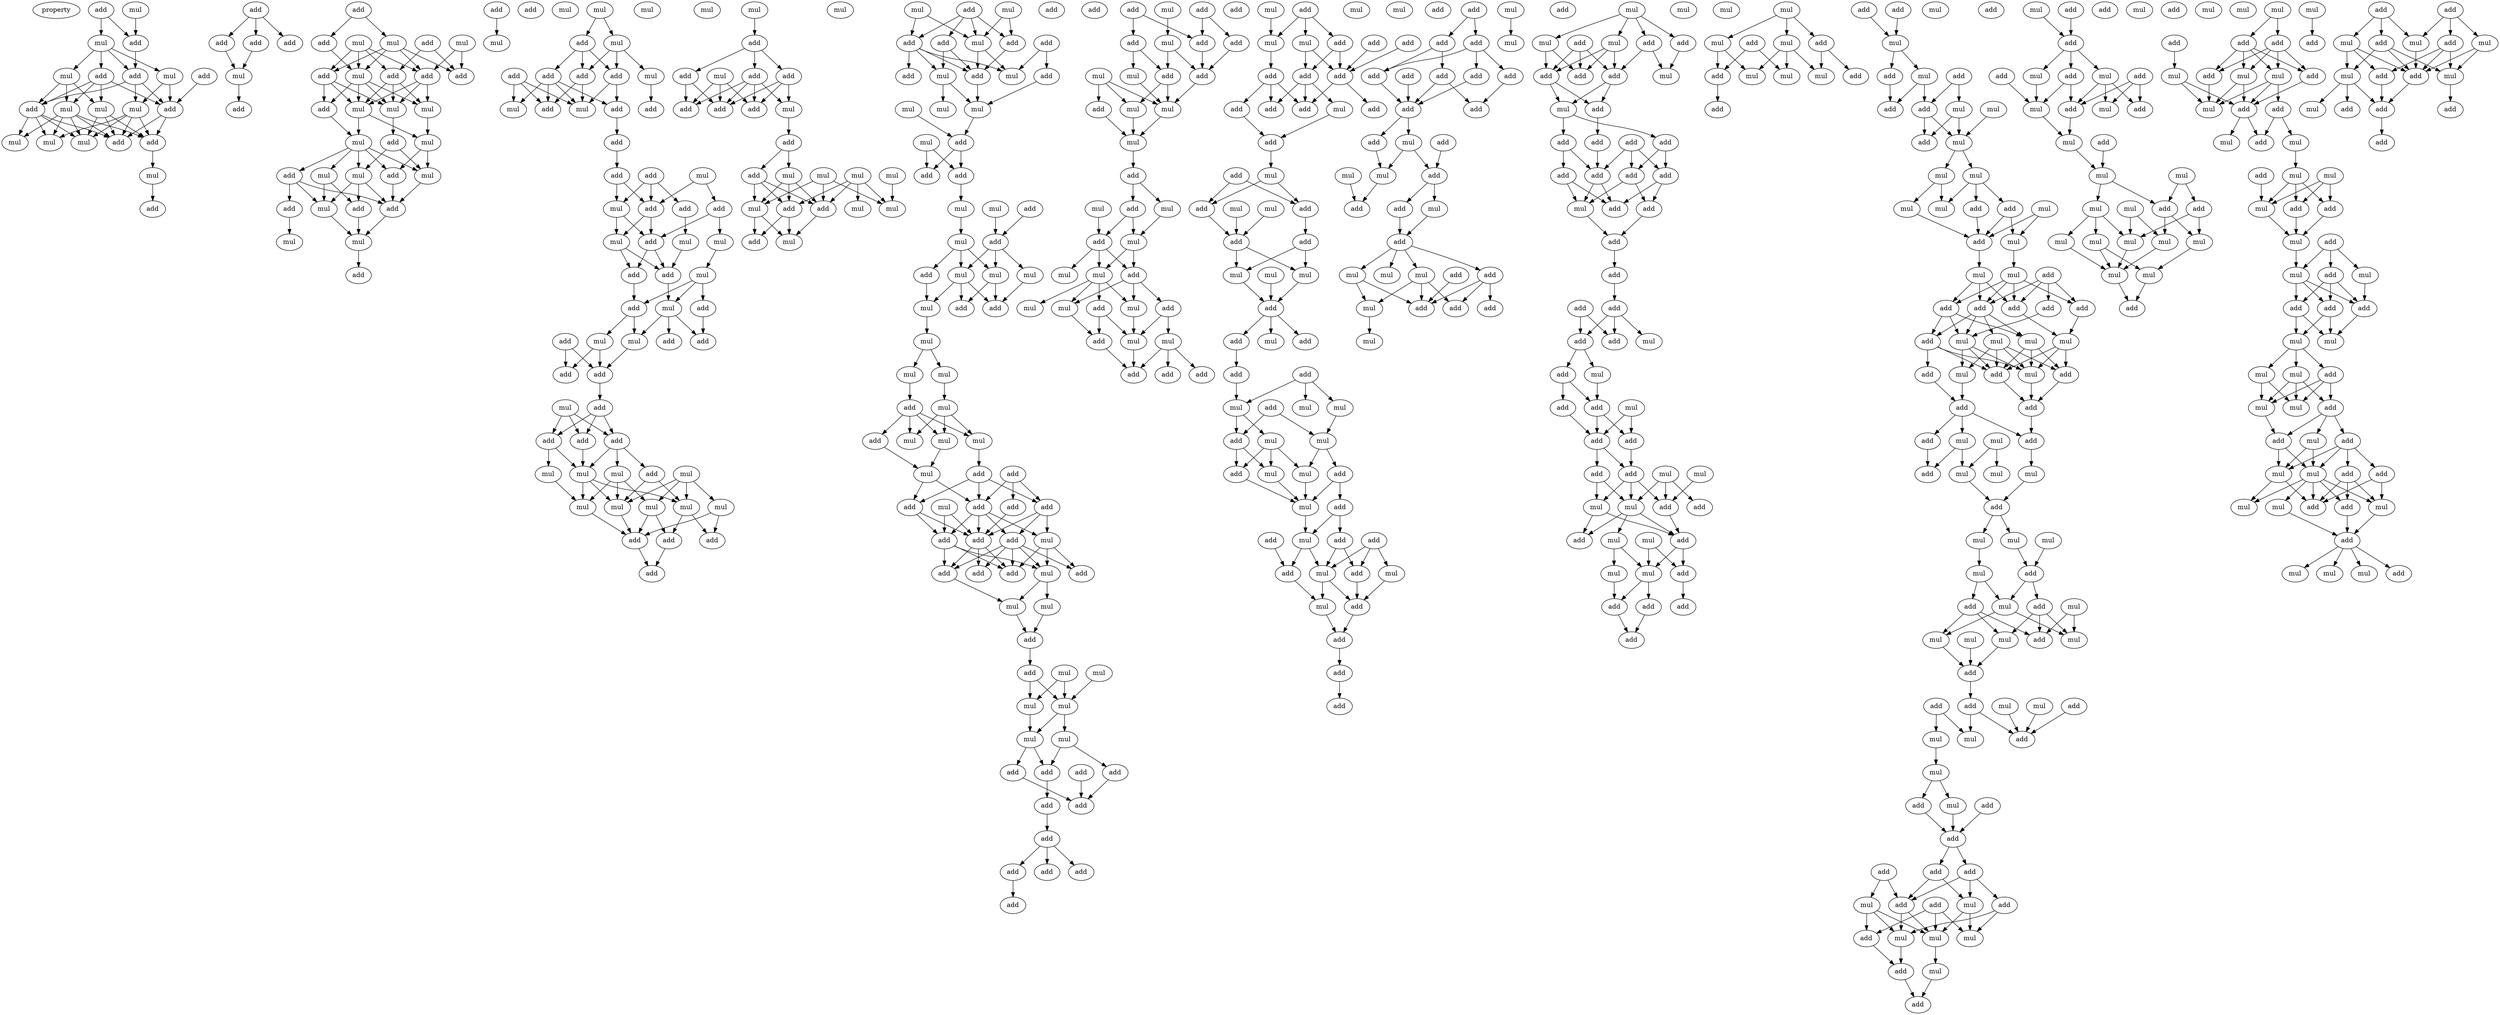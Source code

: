 digraph {
    node [fontcolor=black]
    property [mul=2,lf=1.7]
    0 [ label = add ];
    1 [ label = mul ];
    2 [ label = add ];
    3 [ label = mul ];
    4 [ label = add ];
    5 [ label = add ];
    6 [ label = mul ];
    7 [ label = mul ];
    8 [ label = add ];
    9 [ label = mul ];
    10 [ label = add ];
    11 [ label = mul ];
    12 [ label = add ];
    13 [ label = mul ];
    14 [ label = add ];
    15 [ label = mul ];
    16 [ label = mul ];
    17 [ label = add ];
    18 [ label = mul ];
    19 [ label = mul ];
    20 [ label = add ];
    21 [ label = add ];
    22 [ label = add ];
    23 [ label = add ];
    24 [ label = add ];
    25 [ label = mul ];
    26 [ label = add ];
    27 [ label = add ];
    28 [ label = mul ];
    29 [ label = add ];
    30 [ label = mul ];
    31 [ label = mul ];
    32 [ label = add ];
    33 [ label = add ];
    34 [ label = add ];
    35 [ label = add ];
    36 [ label = add ];
    37 [ label = mul ];
    38 [ label = mul ];
    39 [ label = mul ];
    40 [ label = mul ];
    41 [ label = add ];
    42 [ label = mul ];
    43 [ label = add ];
    44 [ label = mul ];
    45 [ label = add ];
    46 [ label = mul ];
    47 [ label = add ];
    48 [ label = mul ];
    49 [ label = mul ];
    50 [ label = mul ];
    51 [ label = add ];
    52 [ label = add ];
    53 [ label = add ];
    54 [ label = mul ];
    55 [ label = mul ];
    56 [ label = add ];
    57 [ label = add ];
    58 [ label = mul ];
    59 [ label = add ];
    60 [ label = mul ];
    61 [ label = mul ];
    62 [ label = add ];
    63 [ label = mul ];
    64 [ label = add ];
    65 [ label = add ];
    66 [ label = add ];
    67 [ label = add ];
    68 [ label = mul ];
    69 [ label = add ];
    70 [ label = mul ];
    71 [ label = mul ];
    72 [ label = add ];
    73 [ label = add ];
    74 [ label = add ];
    75 [ label = add ];
    76 [ label = mul ];
    77 [ label = add ];
    78 [ label = add ];
    79 [ label = add ];
    80 [ label = add ];
    81 [ label = mul ];
    82 [ label = add ];
    83 [ label = mul ];
    84 [ label = mul ];
    85 [ label = mul ];
    86 [ label = add ];
    87 [ label = add ];
    88 [ label = mul ];
    89 [ label = mul ];
    90 [ label = add ];
    91 [ label = add ];
    92 [ label = mul ];
    93 [ label = add ];
    94 [ label = add ];
    95 [ label = add ];
    96 [ label = mul ];
    97 [ label = add ];
    98 [ label = add ];
    99 [ label = mul ];
    100 [ label = add ];
    101 [ label = add ];
    102 [ label = add ];
    103 [ label = add ];
    104 [ label = mul ];
    105 [ label = mul ];
    106 [ label = mul ];
    107 [ label = mul ];
    108 [ label = add ];
    109 [ label = mul ];
    110 [ label = mul ];
    111 [ label = mul ];
    112 [ label = mul ];
    113 [ label = mul ];
    114 [ label = add ];
    115 [ label = add ];
    116 [ label = add ];
    117 [ label = add ];
    118 [ label = mul ];
    119 [ label = mul ];
    120 [ label = mul ];
    121 [ label = add ];
    122 [ label = add ];
    123 [ label = add ];
    124 [ label = mul ];
    125 [ label = add ];
    126 [ label = add ];
    127 [ label = mul ];
    128 [ label = add ];
    129 [ label = add ];
    130 [ label = add ];
    131 [ label = add ];
    132 [ label = mul ];
    133 [ label = mul ];
    134 [ label = mul ];
    135 [ label = mul ];
    136 [ label = mul ];
    137 [ label = add ];
    138 [ label = mul ];
    139 [ label = add ];
    140 [ label = mul ];
    141 [ label = add ];
    142 [ label = mul ];
    143 [ label = mul ];
    144 [ label = mul ];
    145 [ label = mul ];
    146 [ label = add ];
    147 [ label = add ];
    148 [ label = mul ];
    149 [ label = add ];
    150 [ label = add ];
    151 [ label = add ];
    152 [ label = add ];
    153 [ label = mul ];
    154 [ label = add ];
    155 [ label = mul ];
    156 [ label = add ];
    157 [ label = mul ];
    158 [ label = mul ];
    159 [ label = mul ];
    160 [ label = mul ];
    161 [ label = add ];
    162 [ label = add ];
    163 [ label = add ];
    164 [ label = add ];
    165 [ label = mul ];
    166 [ label = mul ];
    167 [ label = add ];
    168 [ label = add ];
    169 [ label = mul ];
    170 [ label = mul ];
    171 [ label = add ];
    172 [ label = add ];
    173 [ label = mul ];
    174 [ label = mul ];
    175 [ label = add ];
    176 [ label = add ];
    177 [ label = mul ];
    178 [ label = mul ];
    179 [ label = mul ];
    180 [ label = mul ];
    181 [ label = add ];
    182 [ label = mul ];
    183 [ label = mul ];
    184 [ label = add ];
    185 [ label = mul ];
    186 [ label = mul ];
    187 [ label = mul ];
    188 [ label = add ];
    189 [ label = add ];
    190 [ label = add ];
    191 [ label = add ];
    192 [ label = add ];
    193 [ label = mul ];
    194 [ label = add ];
    195 [ label = add ];
    196 [ label = add ];
    197 [ label = mul ];
    198 [ label = add ];
    199 [ label = mul ];
    200 [ label = add ];
    201 [ label = add ];
    202 [ label = add ];
    203 [ label = add ];
    204 [ label = mul ];
    205 [ label = mul ];
    206 [ label = add ];
    207 [ label = add ];
    208 [ label = mul ];
    209 [ label = mul ];
    210 [ label = mul ];
    211 [ label = mul ];
    212 [ label = mul ];
    213 [ label = mul ];
    214 [ label = add ];
    215 [ label = add ];
    216 [ label = add ];
    217 [ label = add ];
    218 [ label = add ];
    219 [ label = add ];
    220 [ label = add ];
    221 [ label = add ];
    222 [ label = add ];
    223 [ label = add ];
    224 [ label = add ];
    225 [ label = add ];
    226 [ label = mul ];
    227 [ label = add ];
    228 [ label = add ];
    229 [ label = mul ];
    230 [ label = add ];
    231 [ label = add ];
    232 [ label = mul ];
    233 [ label = add ];
    234 [ label = mul ];
    235 [ label = add ];
    236 [ label = mul ];
    237 [ label = mul ];
    238 [ label = add ];
    239 [ label = mul ];
    240 [ label = add ];
    241 [ label = add ];
    242 [ label = mul ];
    243 [ label = mul ];
    244 [ label = add ];
    245 [ label = mul ];
    246 [ label = mul ];
    247 [ label = add ];
    248 [ label = mul ];
    249 [ label = mul ];
    250 [ label = mul ];
    251 [ label = mul ];
    252 [ label = add ];
    253 [ label = add ];
    254 [ label = mul ];
    255 [ label = mul ];
    256 [ label = add ];
    257 [ label = add ];
    258 [ label = add ];
    259 [ label = add ];
    260 [ label = add ];
    261 [ label = mul ];
    262 [ label = add ];
    263 [ label = add ];
    264 [ label = add ];
    265 [ label = mul ];
    266 [ label = mul ];
    267 [ label = add ];
    268 [ label = add ];
    269 [ label = add ];
    270 [ label = add ];
    271 [ label = mul ];
    272 [ label = add ];
    273 [ label = add ];
    274 [ label = add ];
    275 [ label = add ];
    276 [ label = add ];
    277 [ label = mul ];
    278 [ label = add ];
    279 [ label = add ];
    280 [ label = mul ];
    281 [ label = add ];
    282 [ label = mul ];
    283 [ label = mul ];
    284 [ label = add ];
    285 [ label = add ];
    286 [ label = mul ];
    287 [ label = mul ];
    288 [ label = mul ];
    289 [ label = add ];
    290 [ label = add ];
    291 [ label = mul ];
    292 [ label = add ];
    293 [ label = add ];
    294 [ label = add ];
    295 [ label = mul ];
    296 [ label = mul ];
    297 [ label = add ];
    298 [ label = mul ];
    299 [ label = mul ];
    300 [ label = mul ];
    301 [ label = add ];
    302 [ label = mul ];
    303 [ label = mul ];
    304 [ label = add ];
    305 [ label = mul ];
    306 [ label = add ];
    307 [ label = add ];
    308 [ label = add ];
    309 [ label = mul ];
    310 [ label = add ];
    311 [ label = mul ];
    312 [ label = add ];
    313 [ label = add ];
    314 [ label = add ];
    315 [ label = mul ];
    316 [ label = add ];
    317 [ label = mul ];
    318 [ label = mul ];
    319 [ label = add ];
    320 [ label = add ];
    321 [ label = add ];
    322 [ label = add ];
    323 [ label = add ];
    324 [ label = add ];
    325 [ label = add ];
    326 [ label = add ];
    327 [ label = add ];
    328 [ label = add ];
    329 [ label = add ];
    330 [ label = add ];
    331 [ label = add ];
    332 [ label = add ];
    333 [ label = mul ];
    334 [ label = add ];
    335 [ label = add ];
    336 [ label = mul ];
    337 [ label = mul ];
    338 [ label = add ];
    339 [ label = add ];
    340 [ label = mul ];
    341 [ label = add ];
    342 [ label = add ];
    343 [ label = mul ];
    344 [ label = mul ];
    345 [ label = add ];
    346 [ label = add ];
    347 [ label = mul ];
    348 [ label = add ];
    349 [ label = add ];
    350 [ label = add ];
    351 [ label = mul ];
    352 [ label = mul ];
    353 [ label = mul ];
    354 [ label = add ];
    355 [ label = mul ];
    356 [ label = mul ];
    357 [ label = mul ];
    358 [ label = add ];
    359 [ label = add ];
    360 [ label = add ];
    361 [ label = mul ];
    362 [ label = add ];
    363 [ label = mul ];
    364 [ label = add ];
    365 [ label = add ];
    366 [ label = mul ];
    367 [ label = add ];
    368 [ label = add ];
    369 [ label = add ];
    370 [ label = add ];
    371 [ label = add ];
    372 [ label = add ];
    373 [ label = add ];
    374 [ label = add ];
    375 [ label = add ];
    376 [ label = add ];
    377 [ label = mul ];
    378 [ label = add ];
    379 [ label = add ];
    380 [ label = add ];
    381 [ label = add ];
    382 [ label = add ];
    383 [ label = add ];
    384 [ label = mul ];
    385 [ label = add ];
    386 [ label = mul ];
    387 [ label = mul ];
    388 [ label = add ];
    389 [ label = mul ];
    390 [ label = add ];
    391 [ label = add ];
    392 [ label = add ];
    393 [ label = add ];
    394 [ label = mul ];
    395 [ label = mul ];
    396 [ label = add ];
    397 [ label = add ];
    398 [ label = add ];
    399 [ label = mul ];
    400 [ label = mul ];
    401 [ label = mul ];
    402 [ label = add ];
    403 [ label = mul ];
    404 [ label = add ];
    405 [ label = add ];
    406 [ label = mul ];
    407 [ label = add ];
    408 [ label = mul ];
    409 [ label = mul ];
    410 [ label = add ];
    411 [ label = add ];
    412 [ label = add ];
    413 [ label = add ];
    414 [ label = mul ];
    415 [ label = add ];
    416 [ label = add ];
    417 [ label = mul ];
    418 [ label = mul ];
    419 [ label = add ];
    420 [ label = mul ];
    421 [ label = add ];
    422 [ label = mul ];
    423 [ label = mul ];
    424 [ label = add ];
    425 [ label = add ];
    426 [ label = add ];
    427 [ label = mul ];
    428 [ label = mul ];
    429 [ label = add ];
    430 [ label = add ];
    431 [ label = mul ];
    432 [ label = add ];
    433 [ label = add ];
    434 [ label = mul ];
    435 [ label = mul ];
    436 [ label = add ];
    437 [ label = mul ];
    438 [ label = mul ];
    439 [ label = mul ];
    440 [ label = mul ];
    441 [ label = add ];
    442 [ label = add ];
    443 [ label = mul ];
    444 [ label = mul ];
    445 [ label = add ];
    446 [ label = mul ];
    447 [ label = add ];
    448 [ label = mul ];
    449 [ label = mul ];
    450 [ label = add ];
    451 [ label = add ];
    452 [ label = add ];
    453 [ label = add ];
    454 [ label = add ];
    455 [ label = mul ];
    456 [ label = mul ];
    457 [ label = mul ];
    458 [ label = add ];
    459 [ label = mul ];
    460 [ label = mul ];
    461 [ label = add ];
    462 [ label = add ];
    463 [ label = add ];
    464 [ label = mul ];
    465 [ label = add ];
    466 [ label = add ];
    467 [ label = add ];
    468 [ label = mul ];
    469 [ label = add ];
    470 [ label = mul ];
    471 [ label = add ];
    472 [ label = mul ];
    473 [ label = mul ];
    474 [ label = mul ];
    475 [ label = add ];
    476 [ label = mul ];
    477 [ label = mul ];
    478 [ label = mul ];
    479 [ label = add ];
    480 [ label = mul ];
    481 [ label = add ];
    482 [ label = add ];
    483 [ label = mul ];
    484 [ label = mul ];
    485 [ label = mul ];
    486 [ label = add ];
    487 [ label = mul ];
    488 [ label = mul ];
    489 [ label = mul ];
    490 [ label = add ];
    491 [ label = add ];
    492 [ label = mul ];
    493 [ label = mul ];
    494 [ label = add ];
    495 [ label = add ];
    496 [ label = mul ];
    497 [ label = add ];
    498 [ label = mul ];
    499 [ label = mul ];
    500 [ label = mul ];
    501 [ label = add ];
    502 [ label = add ];
    503 [ label = add ];
    504 [ label = add ];
    505 [ label = add ];
    506 [ label = add ];
    507 [ label = add ];
    508 [ label = add ];
    509 [ label = mul ];
    510 [ label = add ];
    511 [ label = mul ];
    512 [ label = mul ];
    513 [ label = add ];
    514 [ label = mul ];
    515 [ label = mul ];
    516 [ label = mul ];
    517 [ label = add ];
    518 [ label = add ];
    519 [ label = add ];
    520 [ label = mul ];
    521 [ label = add ];
    522 [ label = add ];
    523 [ label = add ];
    524 [ label = mul ];
    525 [ label = add ];
    526 [ label = add ];
    527 [ label = mul ];
    528 [ label = add ];
    529 [ label = mul ];
    530 [ label = add ];
    531 [ label = mul ];
    532 [ label = mul ];
    533 [ label = add ];
    534 [ label = mul ];
    535 [ label = mul ];
    536 [ label = mul ];
    537 [ label = add ];
    538 [ label = mul ];
    539 [ label = add ];
    540 [ label = mul ];
    541 [ label = mul ];
    542 [ label = mul ];
    543 [ label = mul ];
    544 [ label = mul ];
    545 [ label = mul ];
    546 [ label = mul ];
    547 [ label = add ];
    548 [ label = add ];
    549 [ label = mul ];
    550 [ label = add ];
    551 [ label = mul ];
    552 [ label = mul ];
    553 [ label = mul ];
    554 [ label = add ];
    555 [ label = add ];
    556 [ label = add ];
    557 [ label = mul ];
    558 [ label = mul ];
    559 [ label = add ];
    560 [ label = add ];
    561 [ label = mul ];
    562 [ label = add ];
    563 [ label = add ];
    564 [ label = mul ];
    565 [ label = mul ];
    566 [ label = mul ];
    567 [ label = add ];
    568 [ label = mul ];
    569 [ label = mul ];
    570 [ label = add ];
    571 [ label = mul ];
    572 [ label = add ];
    573 [ label = add ];
    574 [ label = add ];
    575 [ label = mul ];
    576 [ label = mul ];
    577 [ label = add ];
    578 [ label = mul ];
    579 [ label = add ];
    580 [ label = add ];
    581 [ label = add ];
    582 [ label = mul ];
    583 [ label = mul ];
    584 [ label = mul ];
    585 [ label = add ];
    586 [ label = mul ];
    587 [ label = mul ];
    588 [ label = add ];
    589 [ label = mul ];
    590 [ label = add ];
    591 [ label = mul ];
    592 [ label = add ];
    593 [ label = add ];
    594 [ label = mul ];
    595 [ label = mul ];
    596 [ label = add ];
    597 [ label = mul ];
    598 [ label = add ];
    599 [ label = mul ];
    600 [ label = add ];
    601 [ label = mul ];
    602 [ label = add ];
    603 [ label = mul ];
    604 [ label = mul ];
    605 [ label = mul ];
    606 [ label = mul ];
    607 [ label = add ];
    608 [ label = add ];
    609 [ label = add ];
    610 [ label = add ];
    611 [ label = add ];
    612 [ label = mul ];
    613 [ label = add ];
    614 [ label = mul ];
    615 [ label = mul ];
    616 [ label = mul ];
    617 [ label = add ];
    618 [ label = mul ];
    619 [ label = add ];
    620 [ label = mul ];
    621 [ label = add ];
    622 [ label = add ];
    623 [ label = add ];
    624 [ label = add ];
    0 -> 2 [ name = 0 ];
    0 -> 3 [ name = 1 ];
    1 -> 2 [ name = 2 ];
    2 -> 5 [ name = 3 ];
    3 -> 4 [ name = 4 ];
    3 -> 5 [ name = 5 ];
    3 -> 6 [ name = 6 ];
    3 -> 7 [ name = 7 ];
    4 -> 9 [ name = 8 ];
    4 -> 10 [ name = 9 ];
    4 -> 11 [ name = 10 ];
    4 -> 12 [ name = 11 ];
    5 -> 10 [ name = 12 ];
    5 -> 12 [ name = 13 ];
    5 -> 13 [ name = 14 ];
    6 -> 9 [ name = 15 ];
    6 -> 10 [ name = 16 ];
    6 -> 11 [ name = 17 ];
    7 -> 12 [ name = 18 ];
    7 -> 13 [ name = 19 ];
    8 -> 12 [ name = 20 ];
    9 -> 14 [ name = 21 ];
    9 -> 15 [ name = 22 ];
    9 -> 16 [ name = 23 ];
    9 -> 17 [ name = 24 ];
    9 -> 18 [ name = 25 ];
    10 -> 14 [ name = 26 ];
    10 -> 15 [ name = 27 ];
    10 -> 16 [ name = 28 ];
    10 -> 18 [ name = 29 ];
    11 -> 14 [ name = 30 ];
    11 -> 15 [ name = 31 ];
    11 -> 17 [ name = 32 ];
    12 -> 14 [ name = 33 ];
    12 -> 17 [ name = 34 ];
    13 -> 14 [ name = 35 ];
    13 -> 15 [ name = 36 ];
    13 -> 16 [ name = 37 ];
    13 -> 17 [ name = 38 ];
    17 -> 19 [ name = 39 ];
    19 -> 20 [ name = 40 ];
    21 -> 22 [ name = 41 ];
    21 -> 23 [ name = 42 ];
    21 -> 24 [ name = 43 ];
    22 -> 25 [ name = 44 ];
    23 -> 25 [ name = 45 ];
    25 -> 26 [ name = 46 ];
    27 -> 28 [ name = 47 ];
    27 -> 29 [ name = 48 ];
    28 -> 33 [ name = 49 ];
    28 -> 35 [ name = 50 ];
    28 -> 36 [ name = 51 ];
    28 -> 37 [ name = 52 ];
    29 -> 37 [ name = 53 ];
    30 -> 33 [ name = 54 ];
    30 -> 34 [ name = 55 ];
    30 -> 36 [ name = 56 ];
    30 -> 37 [ name = 57 ];
    31 -> 33 [ name = 58 ];
    31 -> 35 [ name = 59 ];
    32 -> 34 [ name = 60 ];
    32 -> 35 [ name = 61 ];
    33 -> 38 [ name = 62 ];
    33 -> 39 [ name = 63 ];
    33 -> 40 [ name = 64 ];
    34 -> 38 [ name = 65 ];
    34 -> 39 [ name = 66 ];
    34 -> 40 [ name = 67 ];
    36 -> 38 [ name = 68 ];
    36 -> 40 [ name = 69 ];
    36 -> 41 [ name = 70 ];
    37 -> 38 [ name = 71 ];
    37 -> 39 [ name = 72 ];
    37 -> 40 [ name = 73 ];
    37 -> 41 [ name = 74 ];
    38 -> 42 [ name = 75 ];
    38 -> 44 [ name = 76 ];
    39 -> 44 [ name = 77 ];
    40 -> 43 [ name = 78 ];
    41 -> 42 [ name = 79 ];
    42 -> 45 [ name = 80 ];
    42 -> 46 [ name = 81 ];
    42 -> 47 [ name = 82 ];
    42 -> 48 [ name = 83 ];
    42 -> 49 [ name = 84 ];
    43 -> 46 [ name = 85 ];
    43 -> 49 [ name = 86 ];
    44 -> 47 [ name = 87 ];
    44 -> 49 [ name = 88 ];
    45 -> 50 [ name = 89 ];
    45 -> 52 [ name = 90 ];
    45 -> 53 [ name = 91 ];
    46 -> 50 [ name = 92 ];
    46 -> 51 [ name = 93 ];
    46 -> 52 [ name = 94 ];
    47 -> 52 [ name = 95 ];
    48 -> 50 [ name = 96 ];
    48 -> 51 [ name = 97 ];
    49 -> 52 [ name = 98 ];
    50 -> 54 [ name = 99 ];
    51 -> 54 [ name = 100 ];
    52 -> 54 [ name = 101 ];
    53 -> 55 [ name = 102 ];
    54 -> 56 [ name = 103 ];
    57 -> 58 [ name = 104 ];
    61 -> 62 [ name = 105 ];
    61 -> 63 [ name = 106 ];
    62 -> 65 [ name = 107 ];
    62 -> 66 [ name = 108 ];
    62 -> 67 [ name = 109 ];
    63 -> 66 [ name = 110 ];
    63 -> 67 [ name = 111 ];
    63 -> 68 [ name = 112 ];
    64 -> 70 [ name = 113 ];
    64 -> 71 [ name = 114 ];
    64 -> 72 [ name = 115 ];
    65 -> 69 [ name = 116 ];
    65 -> 70 [ name = 117 ];
    65 -> 71 [ name = 118 ];
    65 -> 72 [ name = 119 ];
    66 -> 69 [ name = 120 ];
    66 -> 70 [ name = 121 ];
    67 -> 70 [ name = 122 ];
    67 -> 72 [ name = 123 ];
    68 -> 73 [ name = 124 ];
    69 -> 74 [ name = 125 ];
    74 -> 77 [ name = 126 ];
    75 -> 79 [ name = 127 ];
    75 -> 80 [ name = 128 ];
    75 -> 81 [ name = 129 ];
    76 -> 78 [ name = 130 ];
    76 -> 79 [ name = 131 ];
    77 -> 79 [ name = 132 ];
    77 -> 81 [ name = 133 ];
    78 -> 82 [ name = 134 ];
    78 -> 85 [ name = 135 ];
    79 -> 82 [ name = 136 ];
    79 -> 84 [ name = 137 ];
    80 -> 83 [ name = 138 ];
    81 -> 82 [ name = 139 ];
    81 -> 84 [ name = 140 ];
    82 -> 86 [ name = 141 ];
    82 -> 87 [ name = 142 ];
    83 -> 87 [ name = 143 ];
    84 -> 86 [ name = 144 ];
    84 -> 87 [ name = 145 ];
    85 -> 88 [ name = 146 ];
    86 -> 91 [ name = 147 ];
    87 -> 89 [ name = 148 ];
    88 -> 89 [ name = 149 ];
    88 -> 90 [ name = 150 ];
    88 -> 91 [ name = 151 ];
    89 -> 92 [ name = 152 ];
    89 -> 93 [ name = 153 ];
    89 -> 95 [ name = 154 ];
    90 -> 93 [ name = 155 ];
    91 -> 92 [ name = 156 ];
    91 -> 96 [ name = 157 ];
    92 -> 98 [ name = 158 ];
    94 -> 97 [ name = 159 ];
    94 -> 98 [ name = 160 ];
    96 -> 97 [ name = 161 ];
    96 -> 98 [ name = 162 ];
    98 -> 100 [ name = 163 ];
    99 -> 101 [ name = 164 ];
    99 -> 102 [ name = 165 ];
    99 -> 103 [ name = 166 ];
    100 -> 101 [ name = 167 ];
    100 -> 102 [ name = 168 ];
    100 -> 103 [ name = 169 ];
    101 -> 104 [ name = 170 ];
    101 -> 106 [ name = 171 ];
    101 -> 108 [ name = 172 ];
    102 -> 106 [ name = 173 ];
    102 -> 107 [ name = 174 ];
    103 -> 106 [ name = 175 ];
    104 -> 109 [ name = 176 ];
    104 -> 110 [ name = 177 ];
    104 -> 112 [ name = 178 ];
    105 -> 109 [ name = 179 ];
    105 -> 111 [ name = 180 ];
    105 -> 112 [ name = 181 ];
    105 -> 113 [ name = 182 ];
    106 -> 110 [ name = 183 ];
    106 -> 112 [ name = 184 ];
    106 -> 113 [ name = 185 ];
    107 -> 110 [ name = 186 ];
    108 -> 112 [ name = 187 ];
    108 -> 113 [ name = 188 ];
    109 -> 114 [ name = 189 ];
    109 -> 115 [ name = 190 ];
    110 -> 114 [ name = 191 ];
    111 -> 114 [ name = 192 ];
    111 -> 116 [ name = 193 ];
    112 -> 114 [ name = 194 ];
    113 -> 115 [ name = 195 ];
    113 -> 116 [ name = 196 ];
    114 -> 117 [ name = 197 ];
    115 -> 117 [ name = 198 ];
    120 -> 121 [ name = 199 ];
    121 -> 122 [ name = 200 ];
    121 -> 123 [ name = 201 ];
    121 -> 125 [ name = 202 ];
    122 -> 126 [ name = 203 ];
    122 -> 127 [ name = 204 ];
    122 -> 128 [ name = 205 ];
    122 -> 129 [ name = 206 ];
    123 -> 126 [ name = 207 ];
    123 -> 127 [ name = 208 ];
    123 -> 128 [ name = 209 ];
    124 -> 126 [ name = 210 ];
    124 -> 128 [ name = 211 ];
    124 -> 129 [ name = 212 ];
    125 -> 128 [ name = 213 ];
    125 -> 129 [ name = 214 ];
    127 -> 130 [ name = 215 ];
    130 -> 131 [ name = 216 ];
    130 -> 134 [ name = 217 ];
    131 -> 137 [ name = 218 ];
    131 -> 138 [ name = 219 ];
    131 -> 139 [ name = 220 ];
    132 -> 136 [ name = 221 ];
    132 -> 137 [ name = 222 ];
    132 -> 139 [ name = 223 ];
    132 -> 140 [ name = 224 ];
    133 -> 140 [ name = 225 ];
    134 -> 137 [ name = 226 ];
    134 -> 138 [ name = 227 ];
    134 -> 139 [ name = 228 ];
    135 -> 138 [ name = 229 ];
    135 -> 139 [ name = 230 ];
    135 -> 140 [ name = 231 ];
    137 -> 141 [ name = 232 ];
    137 -> 142 [ name = 233 ];
    138 -> 141 [ name = 234 ];
    138 -> 142 [ name = 235 ];
    139 -> 142 [ name = 236 ];
    144 -> 147 [ name = 237 ];
    144 -> 148 [ name = 238 ];
    145 -> 148 [ name = 239 ];
    145 -> 149 [ name = 240 ];
    146 -> 147 [ name = 241 ];
    146 -> 148 [ name = 242 ];
    146 -> 149 [ name = 243 ];
    146 -> 150 [ name = 244 ];
    147 -> 152 [ name = 245 ];
    147 -> 153 [ name = 246 ];
    147 -> 154 [ name = 247 ];
    147 -> 155 [ name = 248 ];
    148 -> 152 [ name = 249 ];
    148 -> 155 [ name = 250 ];
    149 -> 152 [ name = 251 ];
    150 -> 152 [ name = 252 ];
    150 -> 153 [ name = 253 ];
    151 -> 155 [ name = 254 ];
    151 -> 156 [ name = 255 ];
    152 -> 159 [ name = 256 ];
    153 -> 157 [ name = 257 ];
    153 -> 159 [ name = 258 ];
    156 -> 159 [ name = 259 ];
    158 -> 161 [ name = 260 ];
    159 -> 161 [ name = 261 ];
    160 -> 162 [ name = 262 ];
    160 -> 164 [ name = 263 ];
    161 -> 162 [ name = 264 ];
    161 -> 164 [ name = 265 ];
    164 -> 165 [ name = 266 ];
    165 -> 169 [ name = 267 ];
    166 -> 168 [ name = 268 ];
    167 -> 168 [ name = 269 ];
    168 -> 170 [ name = 270 ];
    168 -> 173 [ name = 271 ];
    168 -> 174 [ name = 272 ];
    169 -> 171 [ name = 273 ];
    169 -> 173 [ name = 274 ];
    169 -> 174 [ name = 275 ];
    170 -> 175 [ name = 276 ];
    171 -> 177 [ name = 277 ];
    173 -> 175 [ name = 278 ];
    173 -> 176 [ name = 279 ];
    173 -> 177 [ name = 280 ];
    174 -> 175 [ name = 281 ];
    174 -> 176 [ name = 282 ];
    177 -> 178 [ name = 283 ];
    178 -> 179 [ name = 284 ];
    178 -> 180 [ name = 285 ];
    179 -> 181 [ name = 286 ];
    180 -> 182 [ name = 287 ];
    181 -> 183 [ name = 288 ];
    181 -> 184 [ name = 289 ];
    181 -> 185 [ name = 290 ];
    181 -> 186 [ name = 291 ];
    182 -> 183 [ name = 292 ];
    182 -> 185 [ name = 293 ];
    182 -> 186 [ name = 294 ];
    183 -> 187 [ name = 295 ];
    184 -> 187 [ name = 296 ];
    186 -> 189 [ name = 297 ];
    187 -> 191 [ name = 298 ];
    187 -> 194 [ name = 299 ];
    188 -> 190 [ name = 300 ];
    188 -> 191 [ name = 301 ];
    188 -> 192 [ name = 302 ];
    189 -> 190 [ name = 303 ];
    189 -> 191 [ name = 304 ];
    189 -> 194 [ name = 305 ];
    190 -> 195 [ name = 306 ];
    190 -> 197 [ name = 307 ];
    190 -> 198 [ name = 308 ];
    191 -> 195 [ name = 309 ];
    191 -> 196 [ name = 310 ];
    191 -> 197 [ name = 311 ];
    191 -> 198 [ name = 312 ];
    192 -> 198 [ name = 313 ];
    193 -> 196 [ name = 314 ];
    193 -> 198 [ name = 315 ];
    194 -> 196 [ name = 316 ];
    194 -> 198 [ name = 317 ];
    195 -> 199 [ name = 318 ];
    195 -> 200 [ name = 319 ];
    195 -> 201 [ name = 320 ];
    195 -> 202 [ name = 321 ];
    195 -> 203 [ name = 322 ];
    196 -> 199 [ name = 323 ];
    196 -> 200 [ name = 324 ];
    196 -> 201 [ name = 325 ];
    197 -> 199 [ name = 326 ];
    197 -> 201 [ name = 327 ];
    197 -> 203 [ name = 328 ];
    198 -> 200 [ name = 329 ];
    198 -> 201 [ name = 330 ];
    198 -> 202 [ name = 331 ];
    199 -> 204 [ name = 332 ];
    199 -> 205 [ name = 333 ];
    200 -> 205 [ name = 334 ];
    204 -> 206 [ name = 335 ];
    205 -> 206 [ name = 336 ];
    206 -> 207 [ name = 337 ];
    207 -> 210 [ name = 338 ];
    207 -> 211 [ name = 339 ];
    208 -> 211 [ name = 340 ];
    209 -> 210 [ name = 341 ];
    209 -> 211 [ name = 342 ];
    210 -> 212 [ name = 343 ];
    211 -> 212 [ name = 344 ];
    211 -> 213 [ name = 345 ];
    212 -> 214 [ name = 346 ];
    212 -> 216 [ name = 347 ];
    213 -> 215 [ name = 348 ];
    213 -> 216 [ name = 349 ];
    214 -> 219 [ name = 350 ];
    215 -> 219 [ name = 351 ];
    216 -> 218 [ name = 352 ];
    217 -> 219 [ name = 353 ];
    218 -> 220 [ name = 354 ];
    220 -> 221 [ name = 355 ];
    220 -> 222 [ name = 356 ];
    220 -> 223 [ name = 357 ];
    221 -> 224 [ name = 358 ];
    225 -> 230 [ name = 359 ];
    225 -> 231 [ name = 360 ];
    226 -> 229 [ name = 361 ];
    227 -> 228 [ name = 362 ];
    227 -> 230 [ name = 363 ];
    228 -> 233 [ name = 364 ];
    229 -> 233 [ name = 365 ];
    229 -> 235 [ name = 366 ];
    230 -> 233 [ name = 367 ];
    231 -> 232 [ name = 368 ];
    231 -> 235 [ name = 369 ];
    232 -> 237 [ name = 370 ];
    233 -> 237 [ name = 371 ];
    234 -> 236 [ name = 372 ];
    234 -> 237 [ name = 373 ];
    234 -> 238 [ name = 374 ];
    235 -> 236 [ name = 375 ];
    235 -> 237 [ name = 376 ];
    236 -> 239 [ name = 377 ];
    237 -> 239 [ name = 378 ];
    238 -> 239 [ name = 379 ];
    239 -> 240 [ name = 380 ];
    240 -> 241 [ name = 381 ];
    240 -> 243 [ name = 382 ];
    241 -> 244 [ name = 383 ];
    241 -> 245 [ name = 384 ];
    242 -> 244 [ name = 385 ];
    243 -> 245 [ name = 386 ];
    244 -> 246 [ name = 387 ];
    244 -> 247 [ name = 388 ];
    244 -> 248 [ name = 389 ];
    245 -> 246 [ name = 390 ];
    245 -> 247 [ name = 391 ];
    246 -> 249 [ name = 392 ];
    246 -> 250 [ name = 393 ];
    246 -> 251 [ name = 394 ];
    246 -> 253 [ name = 395 ];
    247 -> 249 [ name = 396 ];
    247 -> 251 [ name = 397 ];
    247 -> 252 [ name = 398 ];
    249 -> 256 [ name = 399 ];
    251 -> 254 [ name = 400 ];
    252 -> 254 [ name = 401 ];
    252 -> 255 [ name = 402 ];
    253 -> 254 [ name = 403 ];
    253 -> 256 [ name = 404 ];
    254 -> 258 [ name = 405 ];
    255 -> 257 [ name = 406 ];
    255 -> 258 [ name = 407 ];
    255 -> 259 [ name = 408 ];
    256 -> 258 [ name = 409 ];
    261 -> 266 [ name = 410 ];
    262 -> 263 [ name = 411 ];
    262 -> 265 [ name = 412 ];
    262 -> 266 [ name = 413 ];
    263 -> 268 [ name = 414 ];
    263 -> 270 [ name = 415 ];
    264 -> 268 [ name = 416 ];
    265 -> 268 [ name = 417 ];
    265 -> 270 [ name = 418 ];
    266 -> 269 [ name = 419 ];
    267 -> 268 [ name = 420 ];
    268 -> 273 [ name = 421 ];
    268 -> 275 [ name = 422 ];
    269 -> 272 [ name = 423 ];
    269 -> 273 [ name = 424 ];
    269 -> 274 [ name = 425 ];
    270 -> 271 [ name = 426 ];
    270 -> 272 [ name = 427 ];
    270 -> 273 [ name = 428 ];
    271 -> 276 [ name = 429 ];
    274 -> 276 [ name = 430 ];
    276 -> 277 [ name = 431 ];
    277 -> 279 [ name = 432 ];
    277 -> 281 [ name = 433 ];
    278 -> 279 [ name = 434 ];
    278 -> 281 [ name = 435 ];
    279 -> 284 [ name = 436 ];
    281 -> 285 [ name = 437 ];
    282 -> 284 [ name = 438 ];
    283 -> 284 [ name = 439 ];
    284 -> 286 [ name = 440 ];
    284 -> 288 [ name = 441 ];
    285 -> 286 [ name = 442 ];
    285 -> 288 [ name = 443 ];
    286 -> 289 [ name = 444 ];
    287 -> 289 [ name = 445 ];
    288 -> 289 [ name = 446 ];
    289 -> 290 [ name = 447 ];
    289 -> 291 [ name = 448 ];
    289 -> 292 [ name = 449 ];
    290 -> 293 [ name = 450 ];
    293 -> 298 [ name = 451 ];
    294 -> 295 [ name = 452 ];
    294 -> 296 [ name = 453 ];
    294 -> 298 [ name = 454 ];
    295 -> 300 [ name = 455 ];
    297 -> 300 [ name = 456 ];
    297 -> 301 [ name = 457 ];
    298 -> 299 [ name = 458 ];
    298 -> 301 [ name = 459 ];
    299 -> 303 [ name = 460 ];
    299 -> 304 [ name = 461 ];
    299 -> 305 [ name = 462 ];
    300 -> 305 [ name = 463 ];
    300 -> 307 [ name = 464 ];
    301 -> 303 [ name = 465 ];
    301 -> 304 [ name = 466 ];
    303 -> 309 [ name = 467 ];
    304 -> 309 [ name = 468 ];
    305 -> 309 [ name = 469 ];
    307 -> 308 [ name = 470 ];
    307 -> 309 [ name = 471 ];
    308 -> 311 [ name = 472 ];
    308 -> 312 [ name = 473 ];
    309 -> 311 [ name = 474 ];
    310 -> 315 [ name = 475 ];
    310 -> 316 [ name = 476 ];
    310 -> 317 [ name = 477 ];
    311 -> 314 [ name = 478 ];
    311 -> 317 [ name = 479 ];
    312 -> 316 [ name = 480 ];
    312 -> 317 [ name = 481 ];
    313 -> 314 [ name = 482 ];
    314 -> 318 [ name = 483 ];
    315 -> 319 [ name = 484 ];
    316 -> 319 [ name = 485 ];
    317 -> 318 [ name = 486 ];
    317 -> 319 [ name = 487 ];
    318 -> 320 [ name = 488 ];
    319 -> 320 [ name = 489 ];
    320 -> 321 [ name = 490 ];
    321 -> 322 [ name = 491 ];
    323 -> 324 [ name = 492 ];
    323 -> 325 [ name = 493 ];
    324 -> 326 [ name = 494 ];
    324 -> 327 [ name = 495 ];
    324 -> 330 [ name = 496 ];
    325 -> 326 [ name = 497 ];
    325 -> 329 [ name = 498 ];
    326 -> 332 [ name = 499 ];
    327 -> 331 [ name = 500 ];
    328 -> 332 [ name = 501 ];
    329 -> 331 [ name = 502 ];
    329 -> 332 [ name = 503 ];
    330 -> 332 [ name = 504 ];
    332 -> 333 [ name = 505 ];
    332 -> 334 [ name = 506 ];
    333 -> 336 [ name = 507 ];
    333 -> 338 [ name = 508 ];
    334 -> 336 [ name = 509 ];
    335 -> 338 [ name = 510 ];
    336 -> 341 [ name = 511 ];
    337 -> 341 [ name = 512 ];
    338 -> 339 [ name = 513 ];
    338 -> 340 [ name = 514 ];
    339 -> 342 [ name = 515 ];
    340 -> 342 [ name = 516 ];
    342 -> 343 [ name = 517 ];
    342 -> 344 [ name = 518 ];
    342 -> 346 [ name = 519 ];
    342 -> 347 [ name = 520 ];
    344 -> 348 [ name = 521 ];
    344 -> 350 [ name = 522 ];
    344 -> 351 [ name = 523 ];
    345 -> 348 [ name = 524 ];
    346 -> 348 [ name = 525 ];
    346 -> 349 [ name = 526 ];
    346 -> 350 [ name = 527 ];
    347 -> 348 [ name = 528 ];
    347 -> 351 [ name = 529 ];
    351 -> 352 [ name = 530 ];
    353 -> 355 [ name = 531 ];
    356 -> 357 [ name = 532 ];
    356 -> 358 [ name = 533 ];
    356 -> 359 [ name = 534 ];
    356 -> 361 [ name = 535 ];
    357 -> 362 [ name = 536 ];
    357 -> 365 [ name = 537 ];
    358 -> 363 [ name = 538 ];
    359 -> 363 [ name = 539 ];
    359 -> 364 [ name = 540 ];
    360 -> 362 [ name = 541 ];
    360 -> 364 [ name = 542 ];
    360 -> 365 [ name = 543 ];
    361 -> 362 [ name = 544 ];
    361 -> 364 [ name = 545 ];
    361 -> 365 [ name = 546 ];
    364 -> 366 [ name = 547 ];
    364 -> 367 [ name = 548 ];
    365 -> 366 [ name = 549 ];
    365 -> 367 [ name = 550 ];
    366 -> 369 [ name = 551 ];
    366 -> 371 [ name = 552 ];
    367 -> 370 [ name = 553 ];
    368 -> 372 [ name = 554 ];
    368 -> 373 [ name = 555 ];
    368 -> 374 [ name = 556 ];
    369 -> 372 [ name = 557 ];
    369 -> 373 [ name = 558 ];
    370 -> 374 [ name = 559 ];
    371 -> 374 [ name = 560 ];
    371 -> 375 [ name = 561 ];
    372 -> 376 [ name = 562 ];
    372 -> 377 [ name = 563 ];
    373 -> 376 [ name = 564 ];
    373 -> 378 [ name = 565 ];
    374 -> 377 [ name = 566 ];
    374 -> 378 [ name = 567 ];
    375 -> 377 [ name = 568 ];
    375 -> 378 [ name = 569 ];
    376 -> 379 [ name = 570 ];
    377 -> 379 [ name = 571 ];
    379 -> 380 [ name = 572 ];
    380 -> 381 [ name = 573 ];
    381 -> 383 [ name = 574 ];
    381 -> 384 [ name = 575 ];
    381 -> 385 [ name = 576 ];
    382 -> 383 [ name = 577 ];
    382 -> 385 [ name = 578 ];
    385 -> 387 [ name = 579 ];
    385 -> 388 [ name = 580 ];
    387 -> 390 [ name = 581 ];
    388 -> 390 [ name = 582 ];
    388 -> 391 [ name = 583 ];
    389 -> 392 [ name = 584 ];
    389 -> 393 [ name = 585 ];
    390 -> 392 [ name = 586 ];
    390 -> 393 [ name = 587 ];
    391 -> 392 [ name = 588 ];
    392 -> 396 [ name = 589 ];
    392 -> 397 [ name = 590 ];
    393 -> 397 [ name = 591 ];
    394 -> 398 [ name = 592 ];
    395 -> 398 [ name = 593 ];
    395 -> 400 [ name = 594 ];
    395 -> 402 [ name = 595 ];
    396 -> 400 [ name = 596 ];
    396 -> 401 [ name = 597 ];
    397 -> 398 [ name = 598 ];
    397 -> 400 [ name = 599 ];
    397 -> 401 [ name = 600 ];
    398 -> 405 [ name = 601 ];
    400 -> 403 [ name = 602 ];
    400 -> 404 [ name = 603 ];
    400 -> 405 [ name = 604 ];
    401 -> 404 [ name = 605 ];
    401 -> 405 [ name = 606 ];
    403 -> 408 [ name = 607 ];
    403 -> 409 [ name = 608 ];
    405 -> 407 [ name = 609 ];
    405 -> 408 [ name = 610 ];
    406 -> 407 [ name = 611 ];
    406 -> 408 [ name = 612 ];
    407 -> 411 [ name = 613 ];
    408 -> 410 [ name = 614 ];
    408 -> 412 [ name = 615 ];
    409 -> 412 [ name = 616 ];
    410 -> 413 [ name = 617 ];
    412 -> 413 [ name = 618 ];
    414 -> 415 [ name = 619 ];
    414 -> 417 [ name = 620 ];
    414 -> 418 [ name = 621 ];
    415 -> 419 [ name = 622 ];
    415 -> 423 [ name = 623 ];
    416 -> 421 [ name = 624 ];
    416 -> 422 [ name = 625 ];
    417 -> 420 [ name = 626 ];
    417 -> 422 [ name = 627 ];
    417 -> 423 [ name = 628 ];
    418 -> 420 [ name = 629 ];
    418 -> 421 [ name = 630 ];
    421 -> 424 [ name = 631 ];
    425 -> 427 [ name = 632 ];
    426 -> 427 [ name = 633 ];
    427 -> 429 [ name = 634 ];
    427 -> 431 [ name = 635 ];
    429 -> 432 [ name = 636 ];
    430 -> 433 [ name = 637 ];
    430 -> 435 [ name = 638 ];
    431 -> 432 [ name = 639 ];
    431 -> 433 [ name = 640 ];
    433 -> 436 [ name = 641 ];
    433 -> 437 [ name = 642 ];
    434 -> 437 [ name = 643 ];
    435 -> 436 [ name = 644 ];
    435 -> 437 [ name = 645 ];
    437 -> 438 [ name = 646 ];
    437 -> 439 [ name = 647 ];
    438 -> 440 [ name = 648 ];
    438 -> 441 [ name = 649 ];
    438 -> 442 [ name = 650 ];
    439 -> 440 [ name = 651 ];
    439 -> 443 [ name = 652 ];
    441 -> 445 [ name = 653 ];
    442 -> 445 [ name = 654 ];
    442 -> 446 [ name = 655 ];
    443 -> 445 [ name = 656 ];
    444 -> 445 [ name = 657 ];
    444 -> 446 [ name = 658 ];
    445 -> 449 [ name = 659 ];
    446 -> 448 [ name = 660 ];
    447 -> 450 [ name = 661 ];
    447 -> 451 [ name = 662 ];
    447 -> 452 [ name = 663 ];
    447 -> 454 [ name = 664 ];
    448 -> 450 [ name = 665 ];
    448 -> 451 [ name = 666 ];
    448 -> 452 [ name = 667 ];
    448 -> 453 [ name = 668 ];
    449 -> 450 [ name = 669 ];
    449 -> 451 [ name = 670 ];
    449 -> 453 [ name = 671 ];
    450 -> 455 [ name = 672 ];
    450 -> 456 [ name = 673 ];
    450 -> 458 [ name = 674 ];
    450 -> 459 [ name = 675 ];
    451 -> 457 [ name = 676 ];
    452 -> 457 [ name = 677 ];
    453 -> 455 [ name = 678 ];
    453 -> 456 [ name = 679 ];
    453 -> 458 [ name = 680 ];
    454 -> 456 [ name = 681 ];
    455 -> 460 [ name = 682 ];
    455 -> 461 [ name = 683 ];
    455 -> 463 [ name = 684 ];
    456 -> 460 [ name = 685 ];
    456 -> 461 [ name = 686 ];
    456 -> 464 [ name = 687 ];
    457 -> 460 [ name = 688 ];
    457 -> 461 [ name = 689 ];
    457 -> 463 [ name = 690 ];
    458 -> 460 [ name = 691 ];
    458 -> 461 [ name = 692 ];
    458 -> 462 [ name = 693 ];
    459 -> 460 [ name = 694 ];
    459 -> 461 [ name = 695 ];
    459 -> 463 [ name = 696 ];
    459 -> 464 [ name = 697 ];
    460 -> 466 [ name = 698 ];
    461 -> 466 [ name = 699 ];
    462 -> 465 [ name = 700 ];
    463 -> 466 [ name = 701 ];
    464 -> 465 [ name = 702 ];
    465 -> 467 [ name = 703 ];
    465 -> 468 [ name = 704 ];
    465 -> 469 [ name = 705 ];
    466 -> 467 [ name = 706 ];
    467 -> 472 [ name = 707 ];
    468 -> 471 [ name = 708 ];
    468 -> 474 [ name = 709 ];
    469 -> 471 [ name = 710 ];
    470 -> 473 [ name = 711 ];
    470 -> 474 [ name = 712 ];
    472 -> 475 [ name = 713 ];
    474 -> 475 [ name = 714 ];
    475 -> 476 [ name = 715 ];
    475 -> 478 [ name = 716 ];
    476 -> 479 [ name = 717 ];
    477 -> 479 [ name = 718 ];
    478 -> 480 [ name = 719 ];
    479 -> 481 [ name = 720 ];
    479 -> 483 [ name = 721 ];
    480 -> 482 [ name = 722 ];
    480 -> 483 [ name = 723 ];
    481 -> 486 [ name = 724 ];
    481 -> 487 [ name = 725 ];
    481 -> 488 [ name = 726 ];
    482 -> 486 [ name = 727 ];
    482 -> 488 [ name = 728 ];
    482 -> 489 [ name = 729 ];
    483 -> 487 [ name = 730 ];
    483 -> 489 [ name = 731 ];
    484 -> 486 [ name = 732 ];
    484 -> 487 [ name = 733 ];
    485 -> 490 [ name = 734 ];
    488 -> 490 [ name = 735 ];
    489 -> 490 [ name = 736 ];
    490 -> 491 [ name = 737 ];
    491 -> 496 [ name = 738 ];
    491 -> 497 [ name = 739 ];
    492 -> 497 [ name = 740 ];
    493 -> 497 [ name = 741 ];
    494 -> 496 [ name = 742 ];
    494 -> 498 [ name = 743 ];
    495 -> 497 [ name = 744 ];
    498 -> 499 [ name = 745 ];
    499 -> 500 [ name = 746 ];
    499 -> 501 [ name = 747 ];
    500 -> 503 [ name = 748 ];
    501 -> 503 [ name = 749 ];
    502 -> 503 [ name = 750 ];
    503 -> 505 [ name = 751 ];
    503 -> 506 [ name = 752 ];
    504 -> 507 [ name = 753 ];
    504 -> 509 [ name = 754 ];
    505 -> 507 [ name = 755 ];
    505 -> 510 [ name = 756 ];
    505 -> 511 [ name = 757 ];
    506 -> 507 [ name = 758 ];
    506 -> 511 [ name = 759 ];
    507 -> 512 [ name = 760 ];
    507 -> 514 [ name = 761 ];
    508 -> 513 [ name = 762 ];
    508 -> 514 [ name = 763 ];
    508 -> 515 [ name = 764 ];
    509 -> 512 [ name = 765 ];
    509 -> 513 [ name = 766 ];
    509 -> 514 [ name = 767 ];
    510 -> 512 [ name = 768 ];
    510 -> 515 [ name = 769 ];
    511 -> 514 [ name = 770 ];
    511 -> 515 [ name = 771 ];
    512 -> 517 [ name = 772 ];
    513 -> 517 [ name = 773 ];
    514 -> 516 [ name = 774 ];
    516 -> 519 [ name = 775 ];
    517 -> 519 [ name = 776 ];
    520 -> 522 [ name = 777 ];
    521 -> 522 [ name = 778 ];
    522 -> 523 [ name = 779 ];
    522 -> 524 [ name = 780 ];
    522 -> 527 [ name = 781 ];
    523 -> 528 [ name = 782 ];
    523 -> 531 [ name = 783 ];
    524 -> 528 [ name = 784 ];
    524 -> 529 [ name = 785 ];
    524 -> 530 [ name = 786 ];
    525 -> 531 [ name = 787 ];
    526 -> 528 [ name = 788 ];
    526 -> 529 [ name = 789 ];
    526 -> 530 [ name = 790 ];
    527 -> 531 [ name = 791 ];
    528 -> 532 [ name = 792 ];
    531 -> 532 [ name = 793 ];
    532 -> 535 [ name = 794 ];
    533 -> 535 [ name = 795 ];
    534 -> 537 [ name = 796 ];
    534 -> 539 [ name = 797 ];
    535 -> 536 [ name = 798 ];
    535 -> 537 [ name = 799 ];
    536 -> 541 [ name = 800 ];
    536 -> 543 [ name = 801 ];
    536 -> 544 [ name = 802 ];
    537 -> 540 [ name = 803 ];
    537 -> 542 [ name = 804 ];
    538 -> 540 [ name = 805 ];
    538 -> 543 [ name = 806 ];
    539 -> 542 [ name = 807 ];
    539 -> 543 [ name = 808 ];
    540 -> 545 [ name = 809 ];
    541 -> 545 [ name = 810 ];
    542 -> 546 [ name = 811 ];
    543 -> 545 [ name = 812 ];
    544 -> 545 [ name = 813 ];
    544 -> 546 [ name = 814 ];
    545 -> 547 [ name = 815 ];
    546 -> 547 [ name = 816 ];
    553 -> 554 [ name = 817 ];
    553 -> 555 [ name = 818 ];
    554 -> 558 [ name = 819 ];
    554 -> 559 [ name = 820 ];
    554 -> 560 [ name = 821 ];
    554 -> 561 [ name = 822 ];
    555 -> 558 [ name = 823 ];
    555 -> 559 [ name = 824 ];
    555 -> 560 [ name = 825 ];
    555 -> 561 [ name = 826 ];
    556 -> 557 [ name = 827 ];
    557 -> 562 [ name = 828 ];
    557 -> 564 [ name = 829 ];
    558 -> 562 [ name = 830 ];
    558 -> 564 [ name = 831 ];
    559 -> 562 [ name = 832 ];
    560 -> 564 [ name = 833 ];
    561 -> 562 [ name = 834 ];
    561 -> 563 [ name = 835 ];
    561 -> 564 [ name = 836 ];
    562 -> 566 [ name = 837 ];
    562 -> 567 [ name = 838 ];
    563 -> 565 [ name = 839 ];
    563 -> 567 [ name = 840 ];
    565 -> 569 [ name = 841 ];
    568 -> 571 [ name = 842 ];
    568 -> 572 [ name = 843 ];
    568 -> 573 [ name = 844 ];
    569 -> 571 [ name = 845 ];
    569 -> 572 [ name = 846 ];
    569 -> 573 [ name = 847 ];
    570 -> 571 [ name = 848 ];
    571 -> 575 [ name = 849 ];
    572 -> 575 [ name = 850 ];
    573 -> 575 [ name = 851 ];
    574 -> 576 [ name = 852 ];
    574 -> 577 [ name = 853 ];
    574 -> 578 [ name = 854 ];
    575 -> 576 [ name = 855 ];
    576 -> 579 [ name = 856 ];
    576 -> 580 [ name = 857 ];
    576 -> 581 [ name = 858 ];
    577 -> 579 [ name = 859 ];
    577 -> 580 [ name = 860 ];
    577 -> 581 [ name = 861 ];
    578 -> 581 [ name = 862 ];
    579 -> 582 [ name = 863 ];
    579 -> 583 [ name = 864 ];
    580 -> 582 [ name = 865 ];
    580 -> 583 [ name = 866 ];
    581 -> 582 [ name = 867 ];
    583 -> 584 [ name = 868 ];
    583 -> 585 [ name = 869 ];
    583 -> 586 [ name = 870 ];
    584 -> 587 [ name = 871 ];
    584 -> 588 [ name = 872 ];
    584 -> 589 [ name = 873 ];
    585 -> 587 [ name = 874 ];
    585 -> 588 [ name = 875 ];
    585 -> 589 [ name = 876 ];
    586 -> 587 [ name = 877 ];
    586 -> 589 [ name = 878 ];
    587 -> 592 [ name = 879 ];
    588 -> 590 [ name = 880 ];
    588 -> 591 [ name = 881 ];
    588 -> 592 [ name = 882 ];
    590 -> 593 [ name = 883 ];
    590 -> 594 [ name = 884 ];
    590 -> 595 [ name = 885 ];
    590 -> 596 [ name = 886 ];
    591 -> 594 [ name = 887 ];
    591 -> 595 [ name = 888 ];
    592 -> 594 [ name = 889 ];
    592 -> 595 [ name = 890 ];
    593 -> 600 [ name = 891 ];
    593 -> 601 [ name = 892 ];
    594 -> 597 [ name = 893 ];
    594 -> 598 [ name = 894 ];
    594 -> 599 [ name = 895 ];
    594 -> 600 [ name = 896 ];
    594 -> 601 [ name = 897 ];
    595 -> 599 [ name = 898 ];
    595 -> 600 [ name = 899 ];
    596 -> 598 [ name = 900 ];
    596 -> 600 [ name = 901 ];
    596 -> 601 [ name = 902 ];
    597 -> 602 [ name = 903 ];
    598 -> 602 [ name = 904 ];
    601 -> 602 [ name = 905 ];
    602 -> 604 [ name = 906 ];
    602 -> 605 [ name = 907 ];
    602 -> 606 [ name = 908 ];
    602 -> 607 [ name = 909 ];
    603 -> 608 [ name = 910 ];
    609 -> 611 [ name = 911 ];
    609 -> 614 [ name = 912 ];
    609 -> 615 [ name = 913 ];
    610 -> 612 [ name = 914 ];
    610 -> 613 [ name = 915 ];
    610 -> 615 [ name = 916 ];
    611 -> 617 [ name = 917 ];
    611 -> 618 [ name = 918 ];
    611 -> 619 [ name = 919 ];
    612 -> 616 [ name = 920 ];
    612 -> 617 [ name = 921 ];
    612 -> 619 [ name = 922 ];
    613 -> 616 [ name = 923 ];
    613 -> 617 [ name = 924 ];
    613 -> 618 [ name = 925 ];
    614 -> 617 [ name = 926 ];
    614 -> 618 [ name = 927 ];
    615 -> 617 [ name = 928 ];
    616 -> 620 [ name = 929 ];
    616 -> 621 [ name = 930 ];
    616 -> 623 [ name = 931 ];
    617 -> 621 [ name = 932 ];
    618 -> 622 [ name = 933 ];
    619 -> 621 [ name = 934 ];
    621 -> 624 [ name = 935 ];
}
